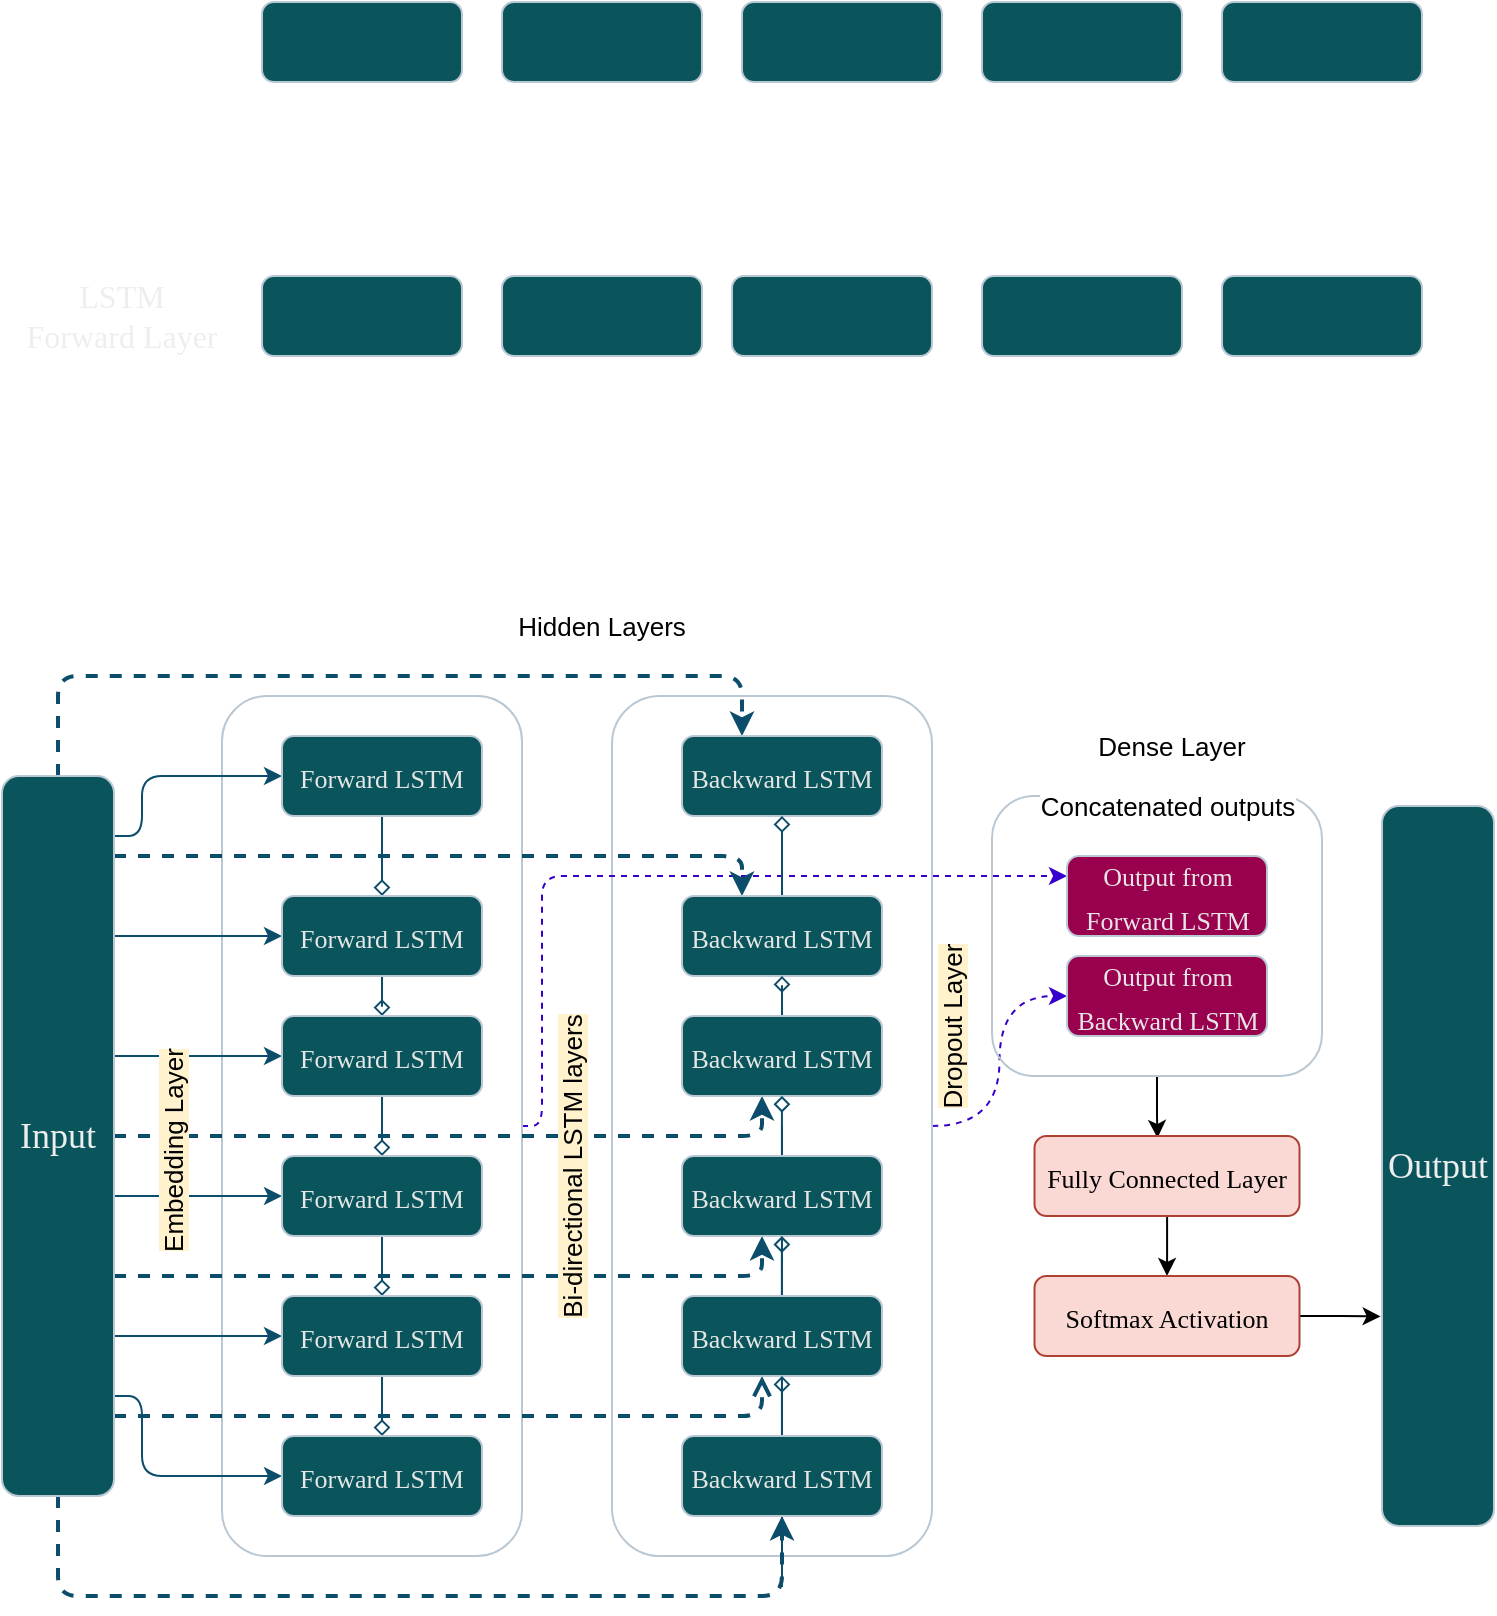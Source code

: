 <mxfile version="15.9.4" type="github">
  <diagram name="Page-1" id="e7e014a7-5840-1c2e-5031-d8a46d1fe8dd">
    <mxGraphModel dx="996" dy="617" grid="0" gridSize="10" guides="1" tooltips="1" connect="1" arrows="1" fold="1" page="0" pageScale="1" pageWidth="1169" pageHeight="826" math="0" shadow="0">
      <root>
        <mxCell id="0" />
        <mxCell id="1" parent="0" />
        <mxCell id="gYgp8D43-md6GoJ-siyD-145" style="edgeStyle=orthogonalEdgeStyle;curved=1;rounded=1;sketch=0;orthogonalLoop=1;jettySize=auto;html=1;fontColor=#000000;strokeColor=#3700CC;dashed=1;fillColor=#6a00ff;" edge="1" parent="1" source="gYgp8D43-md6GoJ-siyD-111" target="gYgp8D43-md6GoJ-siyD-138">
          <mxGeometry relative="1" as="geometry" />
        </mxCell>
        <mxCell id="gYgp8D43-md6GoJ-siyD-111" value="" style="rounded=1;whiteSpace=wrap;html=1;fontColor=#EEEEEE;strokeColor=#BAC8D3;fillColor=none;strokeWidth=1;glass=1;" vertex="1" parent="1">
          <mxGeometry x="395" y="720" width="160" height="430" as="geometry" />
        </mxCell>
        <mxCell id="gYgp8D43-md6GoJ-siyD-149" style="edgeStyle=orthogonalEdgeStyle;rounded=1;sketch=0;orthogonalLoop=1;jettySize=auto;html=1;dashed=1;fontColor=#000000;strokeColor=#3700CC;fillColor=#6a00ff;" edge="1" parent="1" source="gYgp8D43-md6GoJ-siyD-110" target="gYgp8D43-md6GoJ-siyD-137">
          <mxGeometry relative="1" as="geometry">
            <Array as="points">
              <mxPoint x="360" y="935" />
              <mxPoint x="360" y="810" />
            </Array>
          </mxGeometry>
        </mxCell>
        <mxCell id="gYgp8D43-md6GoJ-siyD-110" value="" style="rounded=1;whiteSpace=wrap;html=1;fontColor=#EEEEEE;strokeColor=#BAC8D3;fillColor=none;strokeWidth=1;glass=1;" vertex="1" parent="1">
          <mxGeometry x="200" y="720" width="150" height="430" as="geometry" />
        </mxCell>
        <mxCell id="gYgp8D43-md6GoJ-siyD-92" style="edgeStyle=elbowEdgeStyle;rounded=1;orthogonalLoop=1;jettySize=auto;html=1;dashed=1;fontFamily=Times New Roman;fontSize=16;strokeWidth=2;strokeColor=#0B4D6A;" edge="1" parent="1" source="gYgp8D43-md6GoJ-siyD-42" target="gYgp8D43-md6GoJ-siyD-85">
          <mxGeometry relative="1" as="geometry">
            <Array as="points">
              <mxPoint x="460" y="710" />
              <mxPoint x="260" y="710" />
            </Array>
          </mxGeometry>
        </mxCell>
        <mxCell id="gYgp8D43-md6GoJ-siyD-93" style="edgeStyle=elbowEdgeStyle;rounded=1;orthogonalLoop=1;jettySize=auto;html=1;dashed=1;fontFamily=Times New Roman;fontSize=16;strokeWidth=2;strokeColor=#0B4D6A;" edge="1" parent="1" source="gYgp8D43-md6GoJ-siyD-42" target="gYgp8D43-md6GoJ-siyD-86">
          <mxGeometry relative="1" as="geometry">
            <Array as="points">
              <mxPoint x="460" y="800" />
              <mxPoint x="480" y="800" />
              <mxPoint x="470" y="800" />
              <mxPoint x="200" y="830" />
              <mxPoint x="180" y="830" />
            </Array>
          </mxGeometry>
        </mxCell>
        <mxCell id="gYgp8D43-md6GoJ-siyD-94" style="edgeStyle=elbowEdgeStyle;rounded=1;orthogonalLoop=1;jettySize=auto;html=1;dashed=1;fontFamily=Times New Roman;fontSize=16;strokeWidth=2;strokeColor=#0B4D6A;" edge="1" parent="1" source="gYgp8D43-md6GoJ-siyD-42" target="gYgp8D43-md6GoJ-siyD-87">
          <mxGeometry relative="1" as="geometry">
            <Array as="points">
              <mxPoint x="470" y="940" />
              <mxPoint x="480" y="930" />
              <mxPoint x="180" y="900" />
            </Array>
          </mxGeometry>
        </mxCell>
        <mxCell id="gYgp8D43-md6GoJ-siyD-95" style="edgeStyle=elbowEdgeStyle;rounded=1;orthogonalLoop=1;jettySize=auto;html=1;dashed=1;fontFamily=Times New Roman;fontSize=16;strokeWidth=2;strokeColor=#0B4D6A;" edge="1" parent="1" source="gYgp8D43-md6GoJ-siyD-42" target="gYgp8D43-md6GoJ-siyD-88">
          <mxGeometry relative="1" as="geometry">
            <Array as="points">
              <mxPoint x="470" y="1010" />
              <mxPoint x="480" y="1010" />
              <mxPoint x="480" y="1000" />
              <mxPoint x="190" y="970" />
            </Array>
          </mxGeometry>
        </mxCell>
        <mxCell id="gYgp8D43-md6GoJ-siyD-99" style="edgeStyle=elbowEdgeStyle;rounded=1;orthogonalLoop=1;jettySize=auto;html=1;entryX=0.5;entryY=1;entryDx=0;entryDy=0;dashed=1;fontFamily=Times New Roman;fontSize=16;strokeWidth=2;strokeColor=#0B4D6A;" edge="1" parent="1" source="gYgp8D43-md6GoJ-siyD-42" target="gYgp8D43-md6GoJ-siyD-90">
          <mxGeometry relative="1" as="geometry">
            <Array as="points">
              <mxPoint x="200" y="1170" />
            </Array>
          </mxGeometry>
        </mxCell>
        <mxCell id="gYgp8D43-md6GoJ-siyD-102" style="edgeStyle=elbowEdgeStyle;rounded=1;orthogonalLoop=1;jettySize=auto;html=1;entryX=0;entryY=0.5;entryDx=0;entryDy=0;fontFamily=Times New Roman;fontSize=16;strokeWidth=1;strokeColor=#0B4D6A;" edge="1" parent="1" source="gYgp8D43-md6GoJ-siyD-42" target="gYgp8D43-md6GoJ-siyD-79">
          <mxGeometry relative="1" as="geometry">
            <Array as="points">
              <mxPoint x="160" y="790" />
              <mxPoint x="170" y="830" />
            </Array>
          </mxGeometry>
        </mxCell>
        <mxCell id="gYgp8D43-md6GoJ-siyD-103" style="edgeStyle=elbowEdgeStyle;rounded=1;orthogonalLoop=1;jettySize=auto;html=1;fontFamily=Times New Roman;fontSize=16;strokeWidth=1;strokeColor=#0B4D6A;" edge="1" parent="1" source="gYgp8D43-md6GoJ-siyD-42" target="gYgp8D43-md6GoJ-siyD-80">
          <mxGeometry relative="1" as="geometry">
            <Array as="points">
              <mxPoint x="160" y="840" />
            </Array>
          </mxGeometry>
        </mxCell>
        <mxCell id="gYgp8D43-md6GoJ-siyD-104" style="edgeStyle=elbowEdgeStyle;rounded=1;orthogonalLoop=1;jettySize=auto;html=1;fontFamily=Times New Roman;fontSize=16;strokeWidth=1;strokeColor=#0B4D6A;" edge="1" parent="1" source="gYgp8D43-md6GoJ-siyD-42" target="gYgp8D43-md6GoJ-siyD-81">
          <mxGeometry relative="1" as="geometry">
            <Array as="points">
              <mxPoint x="160" y="900" />
            </Array>
          </mxGeometry>
        </mxCell>
        <mxCell id="gYgp8D43-md6GoJ-siyD-105" style="edgeStyle=elbowEdgeStyle;rounded=1;orthogonalLoop=1;jettySize=auto;html=1;entryX=0;entryY=0.5;entryDx=0;entryDy=0;fontFamily=Times New Roman;fontSize=16;strokeWidth=1;strokeColor=#0B4D6A;" edge="1" parent="1" source="gYgp8D43-md6GoJ-siyD-42" target="gYgp8D43-md6GoJ-siyD-82">
          <mxGeometry relative="1" as="geometry">
            <Array as="points">
              <mxPoint x="170" y="970" />
            </Array>
          </mxGeometry>
        </mxCell>
        <mxCell id="gYgp8D43-md6GoJ-siyD-106" style="edgeStyle=elbowEdgeStyle;rounded=1;orthogonalLoop=1;jettySize=auto;html=1;entryX=0;entryY=0.5;entryDx=0;entryDy=0;fontFamily=Times New Roman;fontSize=16;strokeWidth=1;strokeColor=#0B4D6A;" edge="1" parent="1" source="gYgp8D43-md6GoJ-siyD-42" target="gYgp8D43-md6GoJ-siyD-83">
          <mxGeometry relative="1" as="geometry">
            <Array as="points">
              <mxPoint x="150" y="1040" />
              <mxPoint x="170" y="1050" />
            </Array>
          </mxGeometry>
        </mxCell>
        <mxCell id="gYgp8D43-md6GoJ-siyD-107" style="edgeStyle=elbowEdgeStyle;rounded=1;orthogonalLoop=1;jettySize=auto;html=1;entryX=0;entryY=0.5;entryDx=0;entryDy=0;fontFamily=Times New Roman;fontSize=16;strokeWidth=1;strokeColor=#0B4D6A;" edge="1" parent="1" source="gYgp8D43-md6GoJ-siyD-42" target="gYgp8D43-md6GoJ-siyD-84">
          <mxGeometry relative="1" as="geometry">
            <Array as="points">
              <mxPoint x="160" y="1070" />
            </Array>
          </mxGeometry>
        </mxCell>
        <mxCell id="gYgp8D43-md6GoJ-siyD-108" style="edgeStyle=elbowEdgeStyle;rounded=1;orthogonalLoop=1;jettySize=auto;html=1;fontFamily=Times New Roman;fontSize=16;endArrow=open;endFill=0;strokeWidth=2;strokeColor=#0B4D6A;dashed=1;" edge="1" parent="1" source="gYgp8D43-md6GoJ-siyD-42" target="gYgp8D43-md6GoJ-siyD-89">
          <mxGeometry relative="1" as="geometry">
            <mxPoint x="480" y="1080" as="targetPoint" />
            <Array as="points">
              <mxPoint x="470" y="1080" />
              <mxPoint x="190" y="1060" />
            </Array>
          </mxGeometry>
        </mxCell>
        <mxCell id="gYgp8D43-md6GoJ-siyD-42" value="&lt;font style=&quot;font-size: 18px&quot; face=&quot;Times New Roman&quot;&gt;Input&lt;/font&gt;" style="rounded=1;whiteSpace=wrap;html=1;fillColor=#09555B;strokeColor=#BAC8D3;fontColor=#EEEEEE;" vertex="1" parent="1">
          <mxGeometry x="90" y="760" width="56" height="360" as="geometry" />
        </mxCell>
        <mxCell id="gYgp8D43-md6GoJ-siyD-43" value="" style="rounded=1;whiteSpace=wrap;html=1;fontFamily=Times New Roman;fontSize=18;fillColor=#09555B;strokeColor=#BAC8D3;fontColor=#EEEEEE;" vertex="1" parent="1">
          <mxGeometry x="220" y="510" width="100" height="40" as="geometry" />
        </mxCell>
        <mxCell id="gYgp8D43-md6GoJ-siyD-44" value="" style="rounded=1;whiteSpace=wrap;html=1;fontFamily=Times New Roman;fontSize=18;fillColor=#09555B;strokeColor=#BAC8D3;fontColor=#EEEEEE;" vertex="1" parent="1">
          <mxGeometry x="340" y="510" width="100" height="40" as="geometry" />
        </mxCell>
        <mxCell id="gYgp8D43-md6GoJ-siyD-45" value="" style="rounded=1;whiteSpace=wrap;html=1;fontFamily=Times New Roman;fontSize=18;fillColor=#09555B;strokeColor=#BAC8D3;fontColor=#EEEEEE;" vertex="1" parent="1">
          <mxGeometry x="455" y="510" width="100" height="40" as="geometry" />
        </mxCell>
        <mxCell id="gYgp8D43-md6GoJ-siyD-46" value="" style="rounded=1;whiteSpace=wrap;html=1;fontFamily=Times New Roman;fontSize=18;fillColor=#09555B;strokeColor=#BAC8D3;fontColor=#EEEEEE;" vertex="1" parent="1">
          <mxGeometry x="580" y="510" width="100" height="40" as="geometry" />
        </mxCell>
        <mxCell id="gYgp8D43-md6GoJ-siyD-47" value="" style="rounded=1;whiteSpace=wrap;html=1;fontFamily=Times New Roman;fontSize=18;fillColor=#09555B;strokeColor=#BAC8D3;fontColor=#EEEEEE;" vertex="1" parent="1">
          <mxGeometry x="700" y="510" width="100" height="40" as="geometry" />
        </mxCell>
        <mxCell id="gYgp8D43-md6GoJ-siyD-48" value="" style="rounded=1;whiteSpace=wrap;html=1;fontFamily=Times New Roman;fontSize=18;fillColor=#09555B;strokeColor=#BAC8D3;fontColor=#EEEEEE;" vertex="1" parent="1">
          <mxGeometry x="220" y="373" width="100" height="40" as="geometry" />
        </mxCell>
        <mxCell id="gYgp8D43-md6GoJ-siyD-49" value="" style="rounded=1;whiteSpace=wrap;html=1;fontFamily=Times New Roman;fontSize=18;fillColor=#09555B;strokeColor=#BAC8D3;fontColor=#EEEEEE;" vertex="1" parent="1">
          <mxGeometry x="340" y="373" width="100" height="40" as="geometry" />
        </mxCell>
        <mxCell id="gYgp8D43-md6GoJ-siyD-50" value="" style="rounded=1;whiteSpace=wrap;html=1;fontFamily=Times New Roman;fontSize=18;fillColor=#09555B;strokeColor=#BAC8D3;fontColor=#EEEEEE;" vertex="1" parent="1">
          <mxGeometry x="460" y="373" width="100" height="40" as="geometry" />
        </mxCell>
        <mxCell id="gYgp8D43-md6GoJ-siyD-51" value="" style="rounded=1;whiteSpace=wrap;html=1;fontFamily=Times New Roman;fontSize=18;fillColor=#09555B;strokeColor=#BAC8D3;fontColor=#EEEEEE;" vertex="1" parent="1">
          <mxGeometry x="580" y="373" width="100" height="40" as="geometry" />
        </mxCell>
        <mxCell id="gYgp8D43-md6GoJ-siyD-52" value="" style="rounded=1;whiteSpace=wrap;html=1;fontFamily=Times New Roman;fontSize=18;fillColor=#09555B;strokeColor=#BAC8D3;fontColor=#EEEEEE;" vertex="1" parent="1">
          <mxGeometry x="700" y="373" width="100" height="40" as="geometry" />
        </mxCell>
        <mxCell id="gYgp8D43-md6GoJ-siyD-53" value="LSTM Forward Layer" style="text;html=1;strokeColor=none;fillColor=none;align=center;verticalAlign=middle;whiteSpace=wrap;rounded=1;fontFamily=Times New Roman;fontSize=16;fontColor=#EEEEEE;" vertex="1" parent="1">
          <mxGeometry x="100" y="515" width="100" height="30" as="geometry" />
        </mxCell>
        <mxCell id="gYgp8D43-md6GoJ-siyD-115" style="edgeStyle=orthogonalEdgeStyle;rounded=1;orthogonalLoop=1;jettySize=auto;html=1;fontSize=13;strokeColor=#0B4D6A;endArrow=diamond;endFill=0;" edge="1" parent="1" source="gYgp8D43-md6GoJ-siyD-79" target="gYgp8D43-md6GoJ-siyD-80">
          <mxGeometry relative="1" as="geometry" />
        </mxCell>
        <mxCell id="gYgp8D43-md6GoJ-siyD-79" value="&lt;font style=&quot;font-size: 13px&quot; color=&quot;#e6e6e6&quot;&gt;Forward LSTM&lt;/font&gt;" style="rounded=1;whiteSpace=wrap;html=1;fontFamily=Times New Roman;fontSize=18;fillColor=#09555B;strokeColor=#BAC8D3;fontColor=#EEEEEE;" vertex="1" parent="1">
          <mxGeometry x="230" y="740" width="100" height="40" as="geometry" />
        </mxCell>
        <mxCell id="gYgp8D43-md6GoJ-siyD-117" style="edgeStyle=orthogonalEdgeStyle;rounded=1;orthogonalLoop=1;jettySize=auto;html=1;entryX=0.5;entryY=0;entryDx=0;entryDy=0;fontSize=13;endArrow=diamond;endFill=0;strokeColor=#0B4D6A;" edge="1" parent="1" source="gYgp8D43-md6GoJ-siyD-80" target="gYgp8D43-md6GoJ-siyD-81">
          <mxGeometry relative="1" as="geometry" />
        </mxCell>
        <mxCell id="gYgp8D43-md6GoJ-siyD-80" value="&lt;span style=&quot;color: rgb(230 , 230 , 230) ; font-size: 13px&quot;&gt;Forward LSTM&lt;/span&gt;" style="rounded=1;whiteSpace=wrap;html=1;fontFamily=Times New Roman;fontSize=18;fillColor=#09555B;strokeColor=#BAC8D3;fontColor=#EEEEEE;" vertex="1" parent="1">
          <mxGeometry x="230" y="820" width="100" height="40" as="geometry" />
        </mxCell>
        <mxCell id="gYgp8D43-md6GoJ-siyD-118" style="edgeStyle=orthogonalEdgeStyle;rounded=1;orthogonalLoop=1;jettySize=auto;html=1;entryX=0.5;entryY=0;entryDx=0;entryDy=0;fontSize=13;endArrow=diamond;endFill=0;strokeColor=#0B4D6A;" edge="1" parent="1" source="gYgp8D43-md6GoJ-siyD-81" target="gYgp8D43-md6GoJ-siyD-82">
          <mxGeometry relative="1" as="geometry" />
        </mxCell>
        <mxCell id="gYgp8D43-md6GoJ-siyD-81" value="&lt;span style=&quot;color: rgb(230 , 230 , 230) ; font-size: 13px&quot;&gt;Forward LSTM&lt;/span&gt;" style="rounded=1;whiteSpace=wrap;html=1;fontFamily=Times New Roman;fontSize=18;fillColor=#09555B;strokeColor=#BAC8D3;fontColor=#EEEEEE;" vertex="1" parent="1">
          <mxGeometry x="230" y="880" width="100" height="40" as="geometry" />
        </mxCell>
        <mxCell id="gYgp8D43-md6GoJ-siyD-120" style="edgeStyle=orthogonalEdgeStyle;rounded=1;orthogonalLoop=1;jettySize=auto;html=1;fontSize=13;endArrow=diamond;endFill=0;strokeColor=#0B4D6A;" edge="1" parent="1" source="gYgp8D43-md6GoJ-siyD-82" target="gYgp8D43-md6GoJ-siyD-83">
          <mxGeometry relative="1" as="geometry" />
        </mxCell>
        <mxCell id="gYgp8D43-md6GoJ-siyD-82" value="&lt;span style=&quot;color: rgb(230 , 230 , 230) ; font-size: 13px&quot;&gt;Forward LSTM&lt;/span&gt;" style="rounded=1;whiteSpace=wrap;html=1;fontFamily=Times New Roman;fontSize=18;fillColor=#09555B;strokeColor=#BAC8D3;fontColor=#EEEEEE;" vertex="1" parent="1">
          <mxGeometry x="230" y="950" width="100" height="40" as="geometry" />
        </mxCell>
        <mxCell id="gYgp8D43-md6GoJ-siyD-121" style="edgeStyle=orthogonalEdgeStyle;rounded=1;orthogonalLoop=1;jettySize=auto;html=1;entryX=0.5;entryY=0;entryDx=0;entryDy=0;fontSize=13;endArrow=diamond;endFill=0;strokeColor=#0B4D6A;" edge="1" parent="1" source="gYgp8D43-md6GoJ-siyD-83" target="gYgp8D43-md6GoJ-siyD-84">
          <mxGeometry relative="1" as="geometry" />
        </mxCell>
        <mxCell id="gYgp8D43-md6GoJ-siyD-83" value="&lt;span style=&quot;color: rgb(230 , 230 , 230) ; font-size: 13px&quot;&gt;Forward LSTM&lt;/span&gt;" style="rounded=1;whiteSpace=wrap;html=1;fontFamily=Times New Roman;fontSize=18;fillColor=#09555B;strokeColor=#BAC8D3;fontColor=#EEEEEE;" vertex="1" parent="1">
          <mxGeometry x="230" y="1020" width="100" height="40" as="geometry" />
        </mxCell>
        <mxCell id="gYgp8D43-md6GoJ-siyD-84" value="&lt;span style=&quot;color: rgb(230 , 230 , 230) ; font-size: 13px&quot;&gt;Forward LSTM&lt;/span&gt;" style="rounded=1;whiteSpace=wrap;html=1;fontFamily=Times New Roman;fontSize=18;fillColor=#09555B;strokeColor=#BAC8D3;fontColor=#EEEEEE;" vertex="1" parent="1">
          <mxGeometry x="230" y="1090" width="100" height="40" as="geometry" />
        </mxCell>
        <mxCell id="gYgp8D43-md6GoJ-siyD-85" value="&lt;span style=&quot;color: rgb(230 , 230 , 230) ; font-size: 13px&quot;&gt;Backward LSTM&lt;/span&gt;" style="rounded=1;whiteSpace=wrap;html=1;fontFamily=Times New Roman;fontSize=18;fillColor=#09555B;strokeColor=#BAC8D3;fontColor=#EEEEEE;" vertex="1" parent="1">
          <mxGeometry x="430" y="740" width="100" height="40" as="geometry" />
        </mxCell>
        <mxCell id="gYgp8D43-md6GoJ-siyD-128" style="edgeStyle=orthogonalEdgeStyle;rounded=1;orthogonalLoop=1;jettySize=auto;html=1;entryX=0.5;entryY=1;entryDx=0;entryDy=0;fontSize=13;endArrow=diamond;endFill=0;strokeColor=#0B4D6A;" edge="1" parent="1" source="gYgp8D43-md6GoJ-siyD-86" target="gYgp8D43-md6GoJ-siyD-85">
          <mxGeometry relative="1" as="geometry" />
        </mxCell>
        <mxCell id="gYgp8D43-md6GoJ-siyD-86" value="&lt;span style=&quot;color: rgb(230 , 230 , 230) ; font-size: 13px&quot;&gt;Backward LSTM&lt;/span&gt;" style="rounded=1;whiteSpace=wrap;html=1;fontFamily=Times New Roman;fontSize=18;fillColor=#09555B;strokeColor=#BAC8D3;fontColor=#EEEEEE;" vertex="1" parent="1">
          <mxGeometry x="430" y="820" width="100" height="40" as="geometry" />
        </mxCell>
        <mxCell id="gYgp8D43-md6GoJ-siyD-127" style="edgeStyle=orthogonalEdgeStyle;rounded=1;orthogonalLoop=1;jettySize=auto;html=1;entryX=0.5;entryY=1;entryDx=0;entryDy=0;fontSize=13;endArrow=diamond;endFill=0;strokeColor=#0B4D6A;" edge="1" parent="1" source="gYgp8D43-md6GoJ-siyD-87" target="gYgp8D43-md6GoJ-siyD-86">
          <mxGeometry relative="1" as="geometry" />
        </mxCell>
        <mxCell id="gYgp8D43-md6GoJ-siyD-87" value="&lt;span style=&quot;color: rgb(230 , 230 , 230) ; font-size: 13px&quot;&gt;Backward LSTM&lt;/span&gt;" style="rounded=1;whiteSpace=wrap;html=1;fontFamily=Times New Roman;fontSize=18;fillColor=#09555B;strokeColor=#BAC8D3;fontColor=#EEEEEE;" vertex="1" parent="1">
          <mxGeometry x="430" y="880" width="100" height="40" as="geometry" />
        </mxCell>
        <mxCell id="gYgp8D43-md6GoJ-siyD-129" style="edgeStyle=orthogonalEdgeStyle;rounded=1;orthogonalLoop=1;jettySize=auto;html=1;entryX=0.531;entryY=0.465;entryDx=0;entryDy=0;entryPerimeter=0;fontSize=13;endArrow=diamond;endFill=0;strokeColor=#0B4D6A;" edge="1" parent="1" source="gYgp8D43-md6GoJ-siyD-88" target="gYgp8D43-md6GoJ-siyD-111">
          <mxGeometry relative="1" as="geometry" />
        </mxCell>
        <mxCell id="gYgp8D43-md6GoJ-siyD-88" value="&lt;span style=&quot;color: rgb(230 , 230 , 230) ; font-size: 13px&quot;&gt;Backward LSTM&lt;/span&gt;" style="rounded=1;whiteSpace=wrap;html=1;fontFamily=Times New Roman;fontSize=18;fillColor=#09555B;strokeColor=#BAC8D3;fontColor=#EEEEEE;" vertex="1" parent="1">
          <mxGeometry x="430" y="950" width="100" height="40" as="geometry" />
        </mxCell>
        <mxCell id="gYgp8D43-md6GoJ-siyD-124" style="edgeStyle=orthogonalEdgeStyle;rounded=1;orthogonalLoop=1;jettySize=auto;html=1;entryX=0.531;entryY=0.628;entryDx=0;entryDy=0;entryPerimeter=0;fontSize=13;endArrow=diamond;endFill=0;strokeColor=#0B4D6A;" edge="1" parent="1" source="gYgp8D43-md6GoJ-siyD-89" target="gYgp8D43-md6GoJ-siyD-111">
          <mxGeometry relative="1" as="geometry" />
        </mxCell>
        <mxCell id="gYgp8D43-md6GoJ-siyD-89" value="&lt;span style=&quot;color: rgb(230 , 230 , 230) ; font-size: 13px&quot;&gt;Backward LSTM&lt;/span&gt;" style="rounded=1;whiteSpace=wrap;html=1;fontFamily=Times New Roman;fontSize=18;fillColor=#09555B;strokeColor=#BAC8D3;fontColor=#EEEEEE;" vertex="1" parent="1">
          <mxGeometry x="430" y="1020" width="100" height="40" as="geometry" />
        </mxCell>
        <mxCell id="gYgp8D43-md6GoJ-siyD-122" style="edgeStyle=orthogonalEdgeStyle;rounded=1;orthogonalLoop=1;jettySize=auto;html=1;fontSize=13;endArrow=diamond;endFill=0;strokeColor=#0B4D6A;" edge="1" parent="1" source="gYgp8D43-md6GoJ-siyD-90">
          <mxGeometry relative="1" as="geometry">
            <mxPoint x="480" y="1060.0" as="targetPoint" />
          </mxGeometry>
        </mxCell>
        <mxCell id="gYgp8D43-md6GoJ-siyD-90" value="&lt;span style=&quot;color: rgb(230 , 230 , 230) ; font-size: 13px&quot;&gt;Backward LSTM&lt;/span&gt;" style="rounded=1;whiteSpace=wrap;html=1;fontFamily=Times New Roman;fontSize=18;fillColor=#09555B;strokeColor=#BAC8D3;fontColor=#EEEEEE;" vertex="1" parent="1">
          <mxGeometry x="430" y="1090" width="100" height="40" as="geometry" />
        </mxCell>
        <mxCell id="gYgp8D43-md6GoJ-siyD-109" style="edgeStyle=elbowEdgeStyle;rounded=1;orthogonalLoop=1;jettySize=auto;html=1;entryX=0.5;entryY=1;entryDx=0;entryDy=0;fontFamily=Times New Roman;fontSize=16;endArrow=open;endFill=0;strokeWidth=1;strokeColor=#0B4D6A;" edge="1" parent="1" source="gYgp8D43-md6GoJ-siyD-89" target="gYgp8D43-md6GoJ-siyD-89">
          <mxGeometry relative="1" as="geometry" />
        </mxCell>
        <mxCell id="gYgp8D43-md6GoJ-siyD-134" value="Hidden Layers" style="text;html=1;strokeColor=none;fillColor=none;align=center;verticalAlign=middle;whiteSpace=wrap;rounded=1;shadow=1;glass=1;fontSize=13;fontColor=#000000;rotation=0;labelBackgroundColor=default;" vertex="1" parent="1">
          <mxGeometry x="285" y="670" width="210" height="30" as="geometry" />
        </mxCell>
        <mxCell id="gYgp8D43-md6GoJ-siyD-131" value="Embedding Layer" style="text;html=1;align=center;verticalAlign=middle;whiteSpace=wrap;rounded=1;shadow=1;glass=1;fontSize=13;rotation=270;labelBackgroundColor=#FFF2CC;" vertex="1" parent="1">
          <mxGeometry x="7.5" y="932.5" width="335" height="30" as="geometry" />
        </mxCell>
        <mxCell id="gYgp8D43-md6GoJ-siyD-175" style="edgeStyle=orthogonalEdgeStyle;rounded=0;sketch=0;orthogonalLoop=1;jettySize=auto;html=1;entryX=0.464;entryY=0.025;entryDx=0;entryDy=0;entryPerimeter=0;fontColor=#000000;strokeColor=#000000;" edge="1" parent="1" source="gYgp8D43-md6GoJ-siyD-135" target="gYgp8D43-md6GoJ-siyD-171">
          <mxGeometry relative="1" as="geometry" />
        </mxCell>
        <mxCell id="gYgp8D43-md6GoJ-siyD-135" value="" style="rounded=1;whiteSpace=wrap;html=1;fontColor=#EEEEEE;strokeColor=#BAC8D3;fillColor=none;strokeWidth=1;glass=1;" vertex="1" parent="1">
          <mxGeometry x="585" y="770" width="165" height="140" as="geometry" />
        </mxCell>
        <mxCell id="gYgp8D43-md6GoJ-siyD-130" value="Bi-directional LSTM layers" style="text;html=1;strokeColor=none;fillColor=none;align=center;verticalAlign=middle;whiteSpace=wrap;rounded=1;shadow=1;glass=1;fontSize=13;fontColor=#000000;rotation=270;labelBackgroundColor=#FFF2CC;" vertex="1" parent="1">
          <mxGeometry x="270" y="940" width="210" height="30" as="geometry" />
        </mxCell>
        <mxCell id="gYgp8D43-md6GoJ-siyD-136" value="Concatenated outputs" style="text;html=1;strokeColor=none;fillColor=none;align=center;verticalAlign=middle;whiteSpace=wrap;rounded=1;shadow=1;glass=1;fontSize=13;fontColor=#000000;rotation=0;labelBackgroundColor=default;" vertex="1" parent="1">
          <mxGeometry x="567.5" y="760" width="210" height="30" as="geometry" />
        </mxCell>
        <mxCell id="gYgp8D43-md6GoJ-siyD-137" value="&lt;span style=&quot;color: rgb(230 , 230 , 230) ; font-size: 13px&quot;&gt;Output from Forward LSTM&lt;/span&gt;" style="rounded=1;whiteSpace=wrap;html=1;fontFamily=Times New Roman;fontSize=18;fillColor=#99004D;strokeColor=#BAC8D3;fontColor=#EEEEEE;" vertex="1" parent="1">
          <mxGeometry x="622.5" y="800" width="100" height="40" as="geometry" />
        </mxCell>
        <mxCell id="gYgp8D43-md6GoJ-siyD-138" value="&lt;span style=&quot;color: rgb(230 , 230 , 230) ; font-size: 13px&quot;&gt;Output from Backward LSTM&lt;/span&gt;" style="rounded=1;whiteSpace=wrap;html=1;fontFamily=Times New Roman;fontSize=18;fillColor=#99004D;strokeColor=#BAC8D3;fontColor=#EEEEEE;" vertex="1" parent="1">
          <mxGeometry x="622.5" y="850" width="100" height="40" as="geometry" />
        </mxCell>
        <mxCell id="gYgp8D43-md6GoJ-siyD-153" value="Dropout Layer" style="text;html=1;strokeColor=none;fillColor=none;align=center;verticalAlign=middle;whiteSpace=wrap;rounded=1;shadow=1;glass=1;fontSize=13;fontColor=#000000;rotation=270;labelBackgroundColor=#FFF2CC;" vertex="1" parent="1">
          <mxGeometry x="460" y="870" width="210" height="30" as="geometry" />
        </mxCell>
        <mxCell id="gYgp8D43-md6GoJ-siyD-158" value="&lt;font style=&quot;font-size: 18px&quot; face=&quot;Times New Roman&quot;&gt;Output&lt;/font&gt;" style="rounded=1;whiteSpace=wrap;html=1;fillColor=#09555B;strokeColor=#BAC8D3;fontColor=#EEEEEE;" vertex="1" parent="1">
          <mxGeometry x="780" y="775" width="56" height="360" as="geometry" />
        </mxCell>
        <mxCell id="gYgp8D43-md6GoJ-siyD-176" style="edgeStyle=orthogonalEdgeStyle;rounded=0;sketch=0;orthogonalLoop=1;jettySize=auto;html=1;entryX=0.5;entryY=0;entryDx=0;entryDy=0;fontColor=#000000;strokeColor=#000000;" edge="1" parent="1" source="gYgp8D43-md6GoJ-siyD-171" target="gYgp8D43-md6GoJ-siyD-172">
          <mxGeometry relative="1" as="geometry" />
        </mxCell>
        <mxCell id="gYgp8D43-md6GoJ-siyD-171" value="&lt;span style=&quot;font-size: 13px;&quot;&gt;Fully Connected Layer&lt;/span&gt;" style="rounded=1;whiteSpace=wrap;html=1;fontFamily=Times New Roman;fontSize=18;fillColor=#fad9d5;strokeColor=#ae4132;fontColor=#000000;" vertex="1" parent="1">
          <mxGeometry x="606.25" y="940" width="132.5" height="40" as="geometry" />
        </mxCell>
        <mxCell id="gYgp8D43-md6GoJ-siyD-177" style="edgeStyle=orthogonalEdgeStyle;rounded=0;sketch=0;orthogonalLoop=1;jettySize=auto;html=1;entryX=-0.012;entryY=0.709;entryDx=0;entryDy=0;entryPerimeter=0;fontColor=#000000;strokeColor=#000000;" edge="1" parent="1" source="gYgp8D43-md6GoJ-siyD-172" target="gYgp8D43-md6GoJ-siyD-158">
          <mxGeometry relative="1" as="geometry" />
        </mxCell>
        <mxCell id="gYgp8D43-md6GoJ-siyD-172" value="&lt;span style=&quot;font-size: 13px;&quot;&gt;Softmax Activation&lt;/span&gt;" style="rounded=1;whiteSpace=wrap;html=1;fontFamily=Times New Roman;fontSize=18;fillColor=#fad9d5;strokeColor=#ae4132;fontColor=#000000;" vertex="1" parent="1">
          <mxGeometry x="606.25" y="1010" width="132.5" height="40" as="geometry" />
        </mxCell>
        <mxCell id="gYgp8D43-md6GoJ-siyD-179" value="Dense Layer" style="text;html=1;strokeColor=none;fillColor=none;align=center;verticalAlign=middle;whiteSpace=wrap;rounded=1;shadow=1;glass=1;fontSize=13;fontColor=#000000;rotation=0;labelBackgroundColor=default;" vertex="1" parent="1">
          <mxGeometry x="570" y="730" width="210" height="30" as="geometry" />
        </mxCell>
      </root>
    </mxGraphModel>
  </diagram>
</mxfile>

